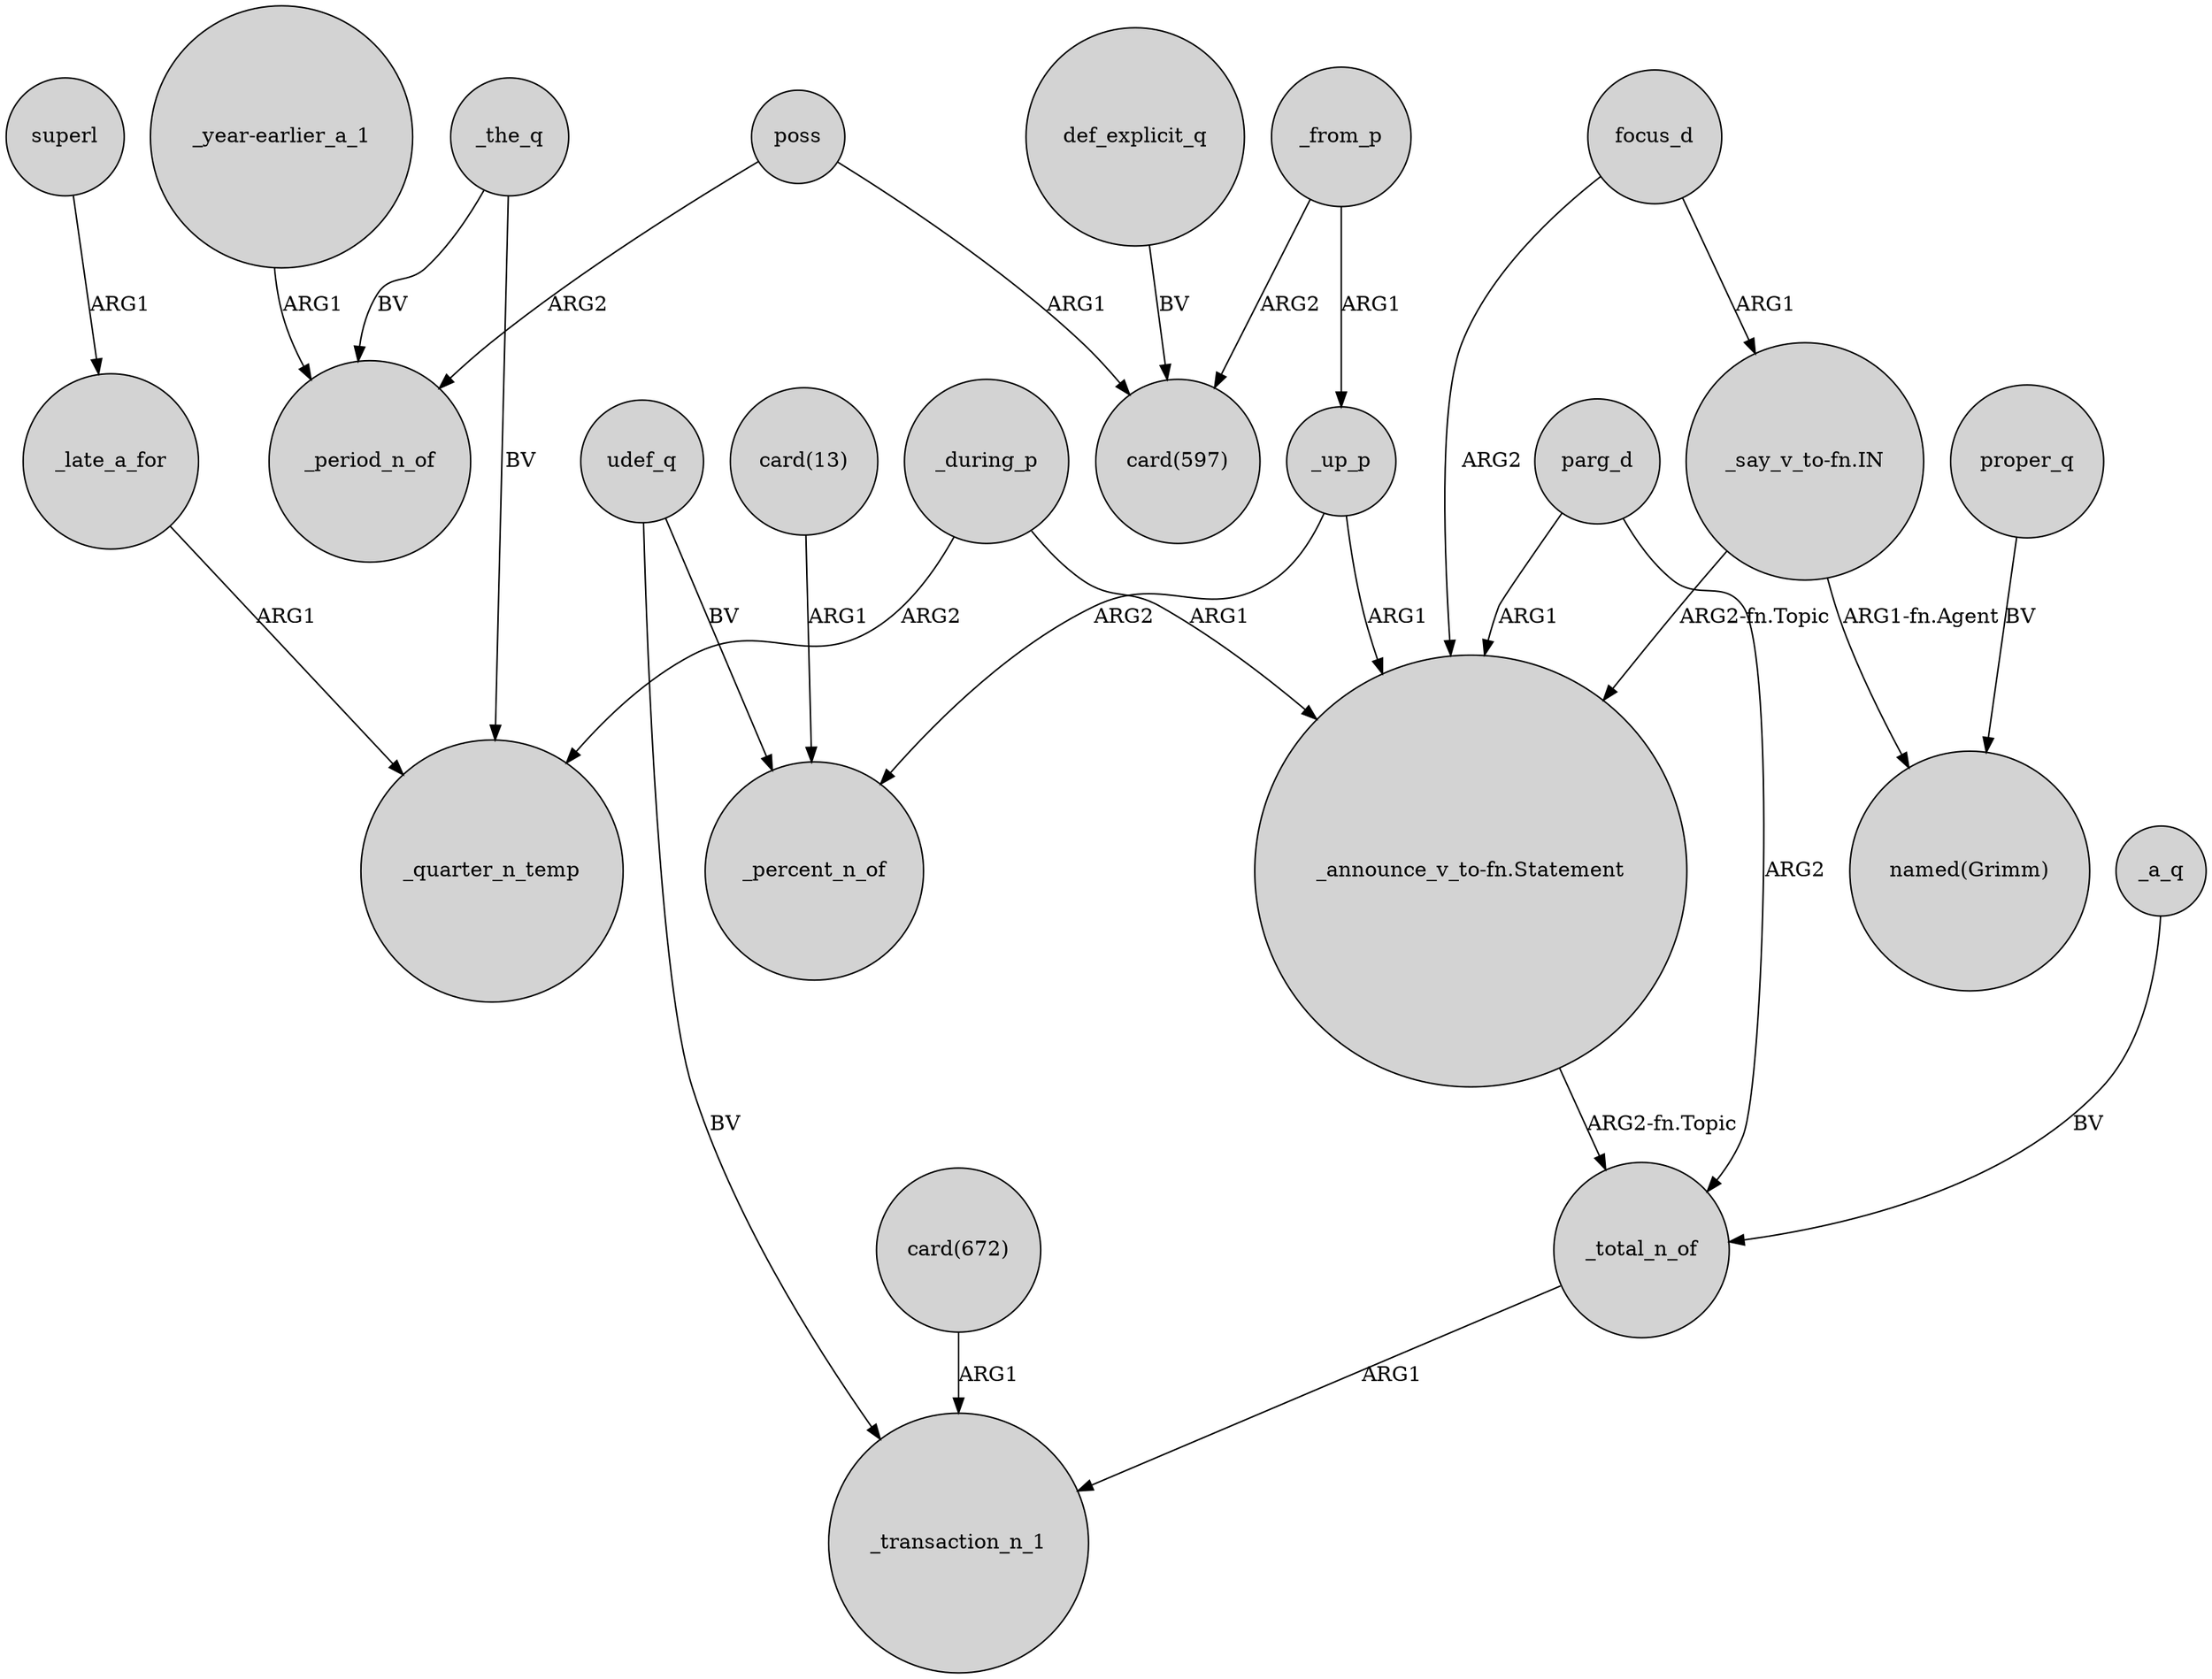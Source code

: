 digraph {
	node [shape=circle style=filled]
	"_year-earlier_a_1" -> _period_n_of [label=ARG1]
	_late_a_for -> _quarter_n_temp [label=ARG1]
	focus_d -> "_announce_v_to-fn.Statement" [label=ARG2]
	def_explicit_q -> "card(597)" [label=BV]
	_the_q -> _quarter_n_temp [label=BV]
	_up_p -> "_announce_v_to-fn.Statement" [label=ARG1]
	superl -> _late_a_for [label=ARG1]
	_from_p -> _up_p [label=ARG1]
	"_announce_v_to-fn.Statement" -> _total_n_of [label="ARG2-fn.Topic"]
	proper_q -> "named(Grimm)" [label=BV]
	_during_p -> "_announce_v_to-fn.Statement" [label=ARG1]
	poss -> "card(597)" [label=ARG1]
	_the_q -> _period_n_of [label=BV]
	parg_d -> "_announce_v_to-fn.Statement" [label=ARG1]
	"_say_v_to-fn.IN" -> "_announce_v_to-fn.Statement" [label="ARG2-fn.Topic"]
	"_say_v_to-fn.IN" -> "named(Grimm)" [label="ARG1-fn.Agent"]
	"card(672)" -> _transaction_n_1 [label=ARG1]
	_total_n_of -> _transaction_n_1 [label=ARG1]
	poss -> _period_n_of [label=ARG2]
	udef_q -> _transaction_n_1 [label=BV]
	_during_p -> _quarter_n_temp [label=ARG2]
	_from_p -> "card(597)" [label=ARG2]
	_a_q -> _total_n_of [label=BV]
	parg_d -> _total_n_of [label=ARG2]
	"card(13)" -> _percent_n_of [label=ARG1]
	udef_q -> _percent_n_of [label=BV]
	_up_p -> _percent_n_of [label=ARG2]
	focus_d -> "_say_v_to-fn.IN" [label=ARG1]
}
